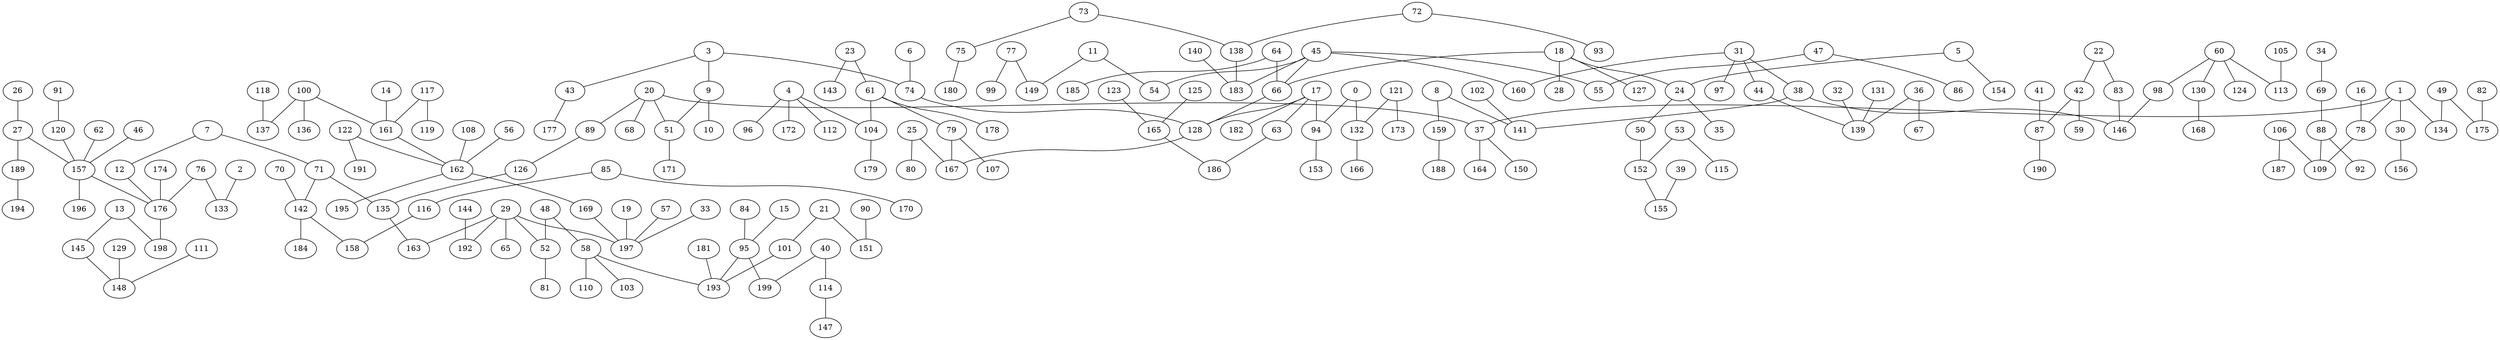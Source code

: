 graph {
120  [Label = "120 (0.00)"]
157  [Label = "157 (0.00)"]
31  [Label = "31 (0.00)"]
97  [Label = "97 (0.00)"]
29  [Label = "29 (0.00)"]
65  [Label = "65 (0.00)"]
78  [Label = "78 (0.00)"]
109  [Label = "109 (0.00)"]
11  [Label = "11 (0.00)"]
54  [Label = "54 (0.00)"]
104  [Label = "104 (0.00)"]
179  [Label = "179 (0.00)"]
70  [Label = "70 (0.00)"]
142  [Label = "142 (0.00)"]
138  [Label = "138 (0.00)"]
183  [Label = "183 (0.00)"]
8  [Label = "8 (0.00)"]
141  [Label = "141 (0.00)"]
95  [Label = "95 (0.00)"]
193  [Label = "193 (0.00)"]
14  [Label = "14 (0.00)"]
161  [Label = "161 (0.00)"]
4  [Label = "4 (0.00)"]
96  [Label = "96 (0.00)"]
17  [Label = "17 (0.00)"]
94  [Label = "94 (0.00)"]
76  [Label = "76 (0.00)"]
133  [Label = "133 (0.00)"]
122  [Label = "122 (0.00)"]
191  [Label = "191 (0.00)"]
40  [Label = "40 (0.00)"]
114  [Label = "114 (0.00)"]
176  [Label = "176 (0.00)"]
117  [Label = "117 (0.00)"]
45  [Label = "45 (0.00)"]
160  [Label = "160 (0.00)"]
20  [Label = "20 (0.00)"]
68  [Label = "68 (0.00)"]
60  [Label = "60 (0.00)"]
98  [Label = "98 (0.00)"]
63  [Label = "63 (0.00)"]
186  [Label = "186 (0.00)"]
71  [Label = "71 (0.00)"]
135  [Label = "135 (0.00)"]
159  [Label = "159 (0.00)"]
188  [Label = "188 (0.00)"]
51  [Label = "51 (0.00)"]
75  [Label = "75 (0.00)"]
180  [Label = "180 (0.00)"]
119  [Label = "119 (0.00)"]
169  [Label = "169 (0.00)"]
197  [Label = "197 (0.00)"]
32  [Label = "32 (0.00)"]
139  [Label = "139 (0.00)"]
38  [Label = "38 (0.00)"]
146  [Label = "146 (0.00)"]
1  [Label = "1 (0.00)"]
2  [Label = "2 (0.00)"]
82  [Label = "82 (0.00)"]
175  [Label = "175 (0.00)"]
84  [Label = "84 (0.00)"]
147  [Label = "147 (0.00)"]
116  [Label = "116 (0.00)"]
158  [Label = "158 (0.00)"]
49  [Label = "49 (0.00)"]
30  [Label = "30 (0.00)"]
42  [Label = "42 (0.00)"]
87  [Label = "87 (0.00)"]
22  [Label = "22 (0.00)"]
83  [Label = "83 (0.00)"]
33  [Label = "33 (0.00)"]
12  [Label = "12 (0.00)"]
85  [Label = "85 (0.00)"]
101  [Label = "101 (0.00)"]
6  [Label = "6 (0.00)"]
74  [Label = "74 (0.00)"]
170  [Label = "170 (0.00)"]
50  [Label = "50 (0.00)"]
152  [Label = "152 (0.00)"]
0  [Label = "0 (0.00)"]
91  [Label = "91 (0.00)"]
102  [Label = "102 (0.00)"]
48  [Label = "48 (0.00)"]
58  [Label = "58 (0.00)"]
130  [Label = "130 (0.00)"]
13  [Label = "13 (0.00)"]
145  [Label = "145 (0.00)"]
189  [Label = "189 (0.00)"]
194  [Label = "194 (0.00)"]
163  [Label = "163 (0.00)"]
89  [Label = "89 (0.00)"]
106  [Label = "106 (0.00)"]
187  [Label = "187 (0.00)"]
3  [Label = "3 (0.00)"]
126  [Label = "126 (0.00)"]
37  [Label = "37 (0.00)"]
165  [Label = "165 (0.00)"]
7  [Label = "7 (0.00)"]
162  [Label = "162 (0.00)"]
19  [Label = "19 (0.00)"]
47  [Label = "47 (0.00)"]
86  [Label = "86 (0.00)"]
27  [Label = "27 (0.00)"]
66  [Label = "66 (0.00)"]
128  [Label = "128 (0.00)"]
53  [Label = "53 (0.00)"]
115  [Label = "115 (0.00)"]
153  [Label = "153 (0.00)"]
149  [Label = "149 (0.00)"]
134  [Label = "134 (0.00)"]
21  [Label = "21 (0.00)"]
64  [Label = "64 (0.00)"]
185  [Label = "185 (0.00)"]
171  [Label = "171 (0.00)"]
167  [Label = "167 (0.00)"]
88  [Label = "88 (0.00)"]
62  [Label = "62 (0.00)"]
132  [Label = "132 (0.00)"]
166  [Label = "166 (0.00)"]
9  [Label = "9 (0.00)"]
164  [Label = "164 (0.00)"]
16  [Label = "16 (0.00)"]
174  [Label = "174 (0.00)"]
59  [Label = "59 (0.00)"]
18  [Label = "18 (0.00)"]
73  [Label = "73 (0.00)"]
92  [Label = "92 (0.00)"]
26  [Label = "26 (0.00)"]
148  [Label = "148 (0.00)"]
79  [Label = "79 (0.00)"]
61  [Label = "61 (0.00)"]
108  [Label = "108 (0.00)"]
28  [Label = "28 (0.00)"]
77  [Label = "77 (0.00)"]
99  [Label = "99 (0.00)"]
151  [Label = "151 (0.00)"]
24  [Label = "24 (0.00)"]
35  [Label = "35 (0.00)"]
52  [Label = "52 (0.00)"]
121  [Label = "121 (0.00)"]
173  [Label = "173 (0.00)"]
113  [Label = "113 (0.00)"]
69  [Label = "69 (0.00)"]
100  [Label = "100 (0.00)"]
81  [Label = "81 (0.00)"]
57  [Label = "57 (0.00)"]
56  [Label = "56 (0.00)"]
43  [Label = "43 (0.00)"]
184  [Label = "184 (0.00)"]
5  [Label = "5 (0.00)"]
198  [Label = "198 (0.00)"]
90  [Label = "90 (0.00)"]
172  [Label = "172 (0.00)"]
72  [Label = "72 (0.00)"]
39  [Label = "39 (0.00)"]
155  [Label = "155 (0.00)"]
168  [Label = "168 (0.00)"]
199  [Label = "199 (0.00)"]
44  [Label = "44 (0.00)"]
110  [Label = "110 (0.00)"]
124  [Label = "124 (0.00)"]
195  [Label = "195 (0.00)"]
55  [Label = "55 (0.00)"]
144  [Label = "144 (0.00)"]
192  [Label = "192 (0.00)"]
131  [Label = "131 (0.00)"]
127  [Label = "127 (0.00)"]
137  [Label = "137 (0.00)"]
36  [Label = "36 (0.00)"]
67  [Label = "67 (0.00)"]
190  [Label = "190 (0.00)"]
23  [Label = "23 (0.00)"]
112  [Label = "112 (0.00)"]
34  [Label = "34 (0.00)"]
107  [Label = "107 (0.00)"]
103  [Label = "103 (0.00)"]
129  [Label = "129 (0.00)"]
123  [Label = "123 (0.00)"]
25  [Label = "25 (0.00)"]
177  [Label = "177 (0.00)"]
154  [Label = "154 (0.00)"]
196  [Label = "196 (0.00)"]
111  [Label = "111 (0.00)"]
41  [Label = "41 (0.00)"]
46  [Label = "46 (0.00)"]
156  [Label = "156 (0.00)"]
182  [Label = "182 (0.00)"]
93  [Label = "93 (0.00)"]
143  [Label = "143 (0.00)"]
140  [Label = "140 (0.00)"]
105  [Label = "105 (0.00)"]
118  [Label = "118 (0.00)"]
136  [Label = "136 (0.00)"]
10  [Label = "10 (0.00)"]
150  [Label = "150 (0.00)"]
181  [Label = "181 (0.00)"]
178  [Label = "178 (0.00)"]
125  [Label = "125 (0.00)"]
15  [Label = "15 (0.00)"]
80  [Label = "80 (0.00)"]

120--157  [Label = "1.63"]
31--97  [Label = "1.73"]
29--65  [Label = "1.82"]
78--109  [Label = "1.88"]
11--54  [Label = "1.99"]
104--179  [Label = "2.08"]
70--142  [Label = "2.55"]
138--183  [Label = "2.80"]
8--141  [Label = "2.90"]
95--193  [Label = "3.13"]
14--161  [Label = "3.28"]
4--96  [Label = "3.36"]
17--94  [Label = "3.53"]
76--133  [Label = "3.54"]
122--191  [Label = "3.55"]
40--114  [Label = "3.78"]
76--176  [Label = "4.03"]
117--161  [Label = "4.34"]
45--160  [Label = "4.42"]
20--68  [Label = "4.57"]
60--98  [Label = "5.10"]
63--186  [Label = "5.25"]
71--135  [Label = "5.40"]
159--188  [Label = "5.84"]
20--51  [Label = "5.90"]
75--180  [Label = "6.00"]
117--119  [Label = "6.04"]
169--197  [Label = "6.34"]
32--139  [Label = "6.72"]
38--146  [Label = "6.80"]
1--78  [Label = "7.73"]
2--133  [Label = "7.85"]
82--175  [Label = "7.94"]
84--95  [Label = "8.12"]
114--147  [Label = "8.67"]
116--158  [Label = "9.02"]
49--175  [Label = "9.11"]
1--30  [Label = "9.30"]
42--87  [Label = "9.71"]
22--42  [Label = "9.90"]
83--146  [Label = "10.43"]
33--197  [Label = "10.73"]
12--176  [Label = "11.24"]
85--116  [Label = "11.51"]
101--193  [Label = "11.77"]
6--74  [Label = "11.91"]
85--170  [Label = "12.24"]
50--152  [Label = "12.45"]
0--94  [Label = "12.54"]
91--120  [Label = "12.60"]
102--141  [Label = "13.14"]
48--58  [Label = "13.31"]
60--130  [Label = "13.38"]
13--145  [Label = "14.05"]
189--194  [Label = "14.35"]
135--163  [Label = "14.42"]
20--89  [Label = "14.49"]
106--187  [Label = "14.90"]
8--159  [Label = "15.00"]
3--74  [Label = "15.37"]
89--126  [Label = "15.72"]
20--37  [Label = "15.78"]
165--186  [Label = "15.99"]
7--71  [Label = "16.55"]
162--169  [Label = "17.27"]
19--197  [Label = "17.55"]
47--86  [Label = "18.00"]
27--157  [Label = "18.14"]
7--12  [Label = "18.14"]
66--128  [Label = "18.51"]
29--163  [Label = "18.74"]
1--37  [Label = "18.94"]
53--115  [Label = "19.50"]
94--153  [Label = "19.84"]
106--109  [Label = "20.00"]
29--197  [Label = "20.05"]
11--149  [Label = "20.56"]
49--134  [Label = "20.73"]
21--101  [Label = "20.86"]
45--66  [Label = "20.86"]
122--162  [Label = "20.96"]
64--185  [Label = "20.98"]
51--171  [Label = "21.71"]
128--167  [Label = "22.24"]
88--109  [Label = "22.35"]
62--157  [Label = "22.61"]
132--166  [Label = "22.75"]
9--51  [Label = "23.23"]
37--164  [Label = "23.27"]
4--104  [Label = "23.40"]
16--78  [Label = "23.52"]
174--176  [Label = "23.86"]
45--183  [Label = "24.06"]
42--59  [Label = "24.09"]
74--128  [Label = "24.16"]
17--63  [Label = "24.19"]
18--66  [Label = "24.23"]
73--138  [Label = "24.53"]
98--146  [Label = "24.53"]
0--132  [Label = "25.04"]
1--134  [Label = "25.15"]
88--92  [Label = "25.63"]
26--27  [Label = "25.94"]
145--148  [Label = "26.07"]
17--128  [Label = "26.13"]
79--167  [Label = "26.58"]
3--9  [Label = "26.68"]
31--160  [Label = "26.79"]
61--79  [Label = "26.92"]
108--162  [Label = "27.69"]
126--135  [Label = "27.94"]
18--28  [Label = "28.01"]
77--99  [Label = "28.40"]
21--151  [Label = "28.40"]
24--35  [Label = "28.88"]
29--52  [Label = "28.92"]
121--173  [Label = "29.36"]
60--113  [Label = "29.57"]
69--88  [Label = "30.77"]
100--161  [Label = "30.81"]
31--38  [Label = "30.87"]
18--24  [Label = "31.59"]
52--81  [Label = "31.98"]
22--83  [Label = "32.35"]
121--132  [Label = "32.39"]
38--141  [Label = "32.62"]
71--142  [Label = "32.70"]
57--197  [Label = "32.77"]
56--162  [Label = "33.51"]
3--43  [Label = "33.97"]
142--184  [Label = "33.99"]
45--54  [Label = "34.02"]
73--75  [Label = "34.12"]
161--162  [Label = "34.26"]
157--176  [Label = "34.46"]
5--24  [Label = "35.36"]
77--149  [Label = "37.00"]
13--198  [Label = "37.05"]
61--104  [Label = "37.76"]
24--50  [Label = "37.97"]
90--151  [Label = "38.25"]
58--193  [Label = "38.61"]
4--172  [Label = "38.77"]
72--138  [Label = "38.81"]
39--155  [Label = "38.91"]
130--168  [Label = "39.27"]
95--199  [Label = "40.25"]
142--158  [Label = "40.89"]
44--139  [Label = "41.20"]
58--110  [Label = "41.61"]
60--124  [Label = "41.63"]
48--52  [Label = "42.65"]
162--195  [Label = "43.33"]
47--55  [Label = "43.35"]
64--66  [Label = "43.86"]
152--155  [Label = "44.66"]
53--152  [Label = "44.75"]
27--189  [Label = "45.02"]
144--192  [Label = "45.29"]
131--139  [Label = "46.35"]
18--127  [Label = "47.47"]
100--137  [Label = "48.32"]
36--67  [Label = "48.77"]
176--198  [Label = "49.23"]
87--190  [Label = "49.60"]
36--139  [Label = "50.37"]
23--61  [Label = "51.54"]
45--55  [Label = "51.76"]
4--112  [Label = "52.92"]
29--192  [Label = "53.36"]
34--69  [Label = "53.59"]
79--107  [Label = "54.11"]
58--103  [Label = "54.89"]
129--148  [Label = "55.28"]
123--165  [Label = "55.54"]
31--44  [Label = "56.53"]
25--167  [Label = "56.59"]
40--199  [Label = "56.71"]
43--177  [Label = "57.25"]
5--154  [Label = "59.89"]
157--196  [Label = "68.78"]
111--148  [Label = "70.19"]
41--87  [Label = "70.66"]
46--157  [Label = "72.56"]
30--156  [Label = "76.36"]
17--182  [Label = "78.46"]
72--93  [Label = "81.31"]
23--143  [Label = "81.91"]
140--183  [Label = "82.84"]
105--113  [Label = "90.12"]
118--137  [Label = "93.88"]
100--136  [Label = "94.64"]
9--10  [Label = "105.35"]
37--150  [Label = "110.37"]
181--193  [Label = "112.87"]
61--178  [Label = "113.75"]
125--165  [Label = "123.99"]
15--95  [Label = "127.42"]
25--80  [Label = "160.47"]
}
